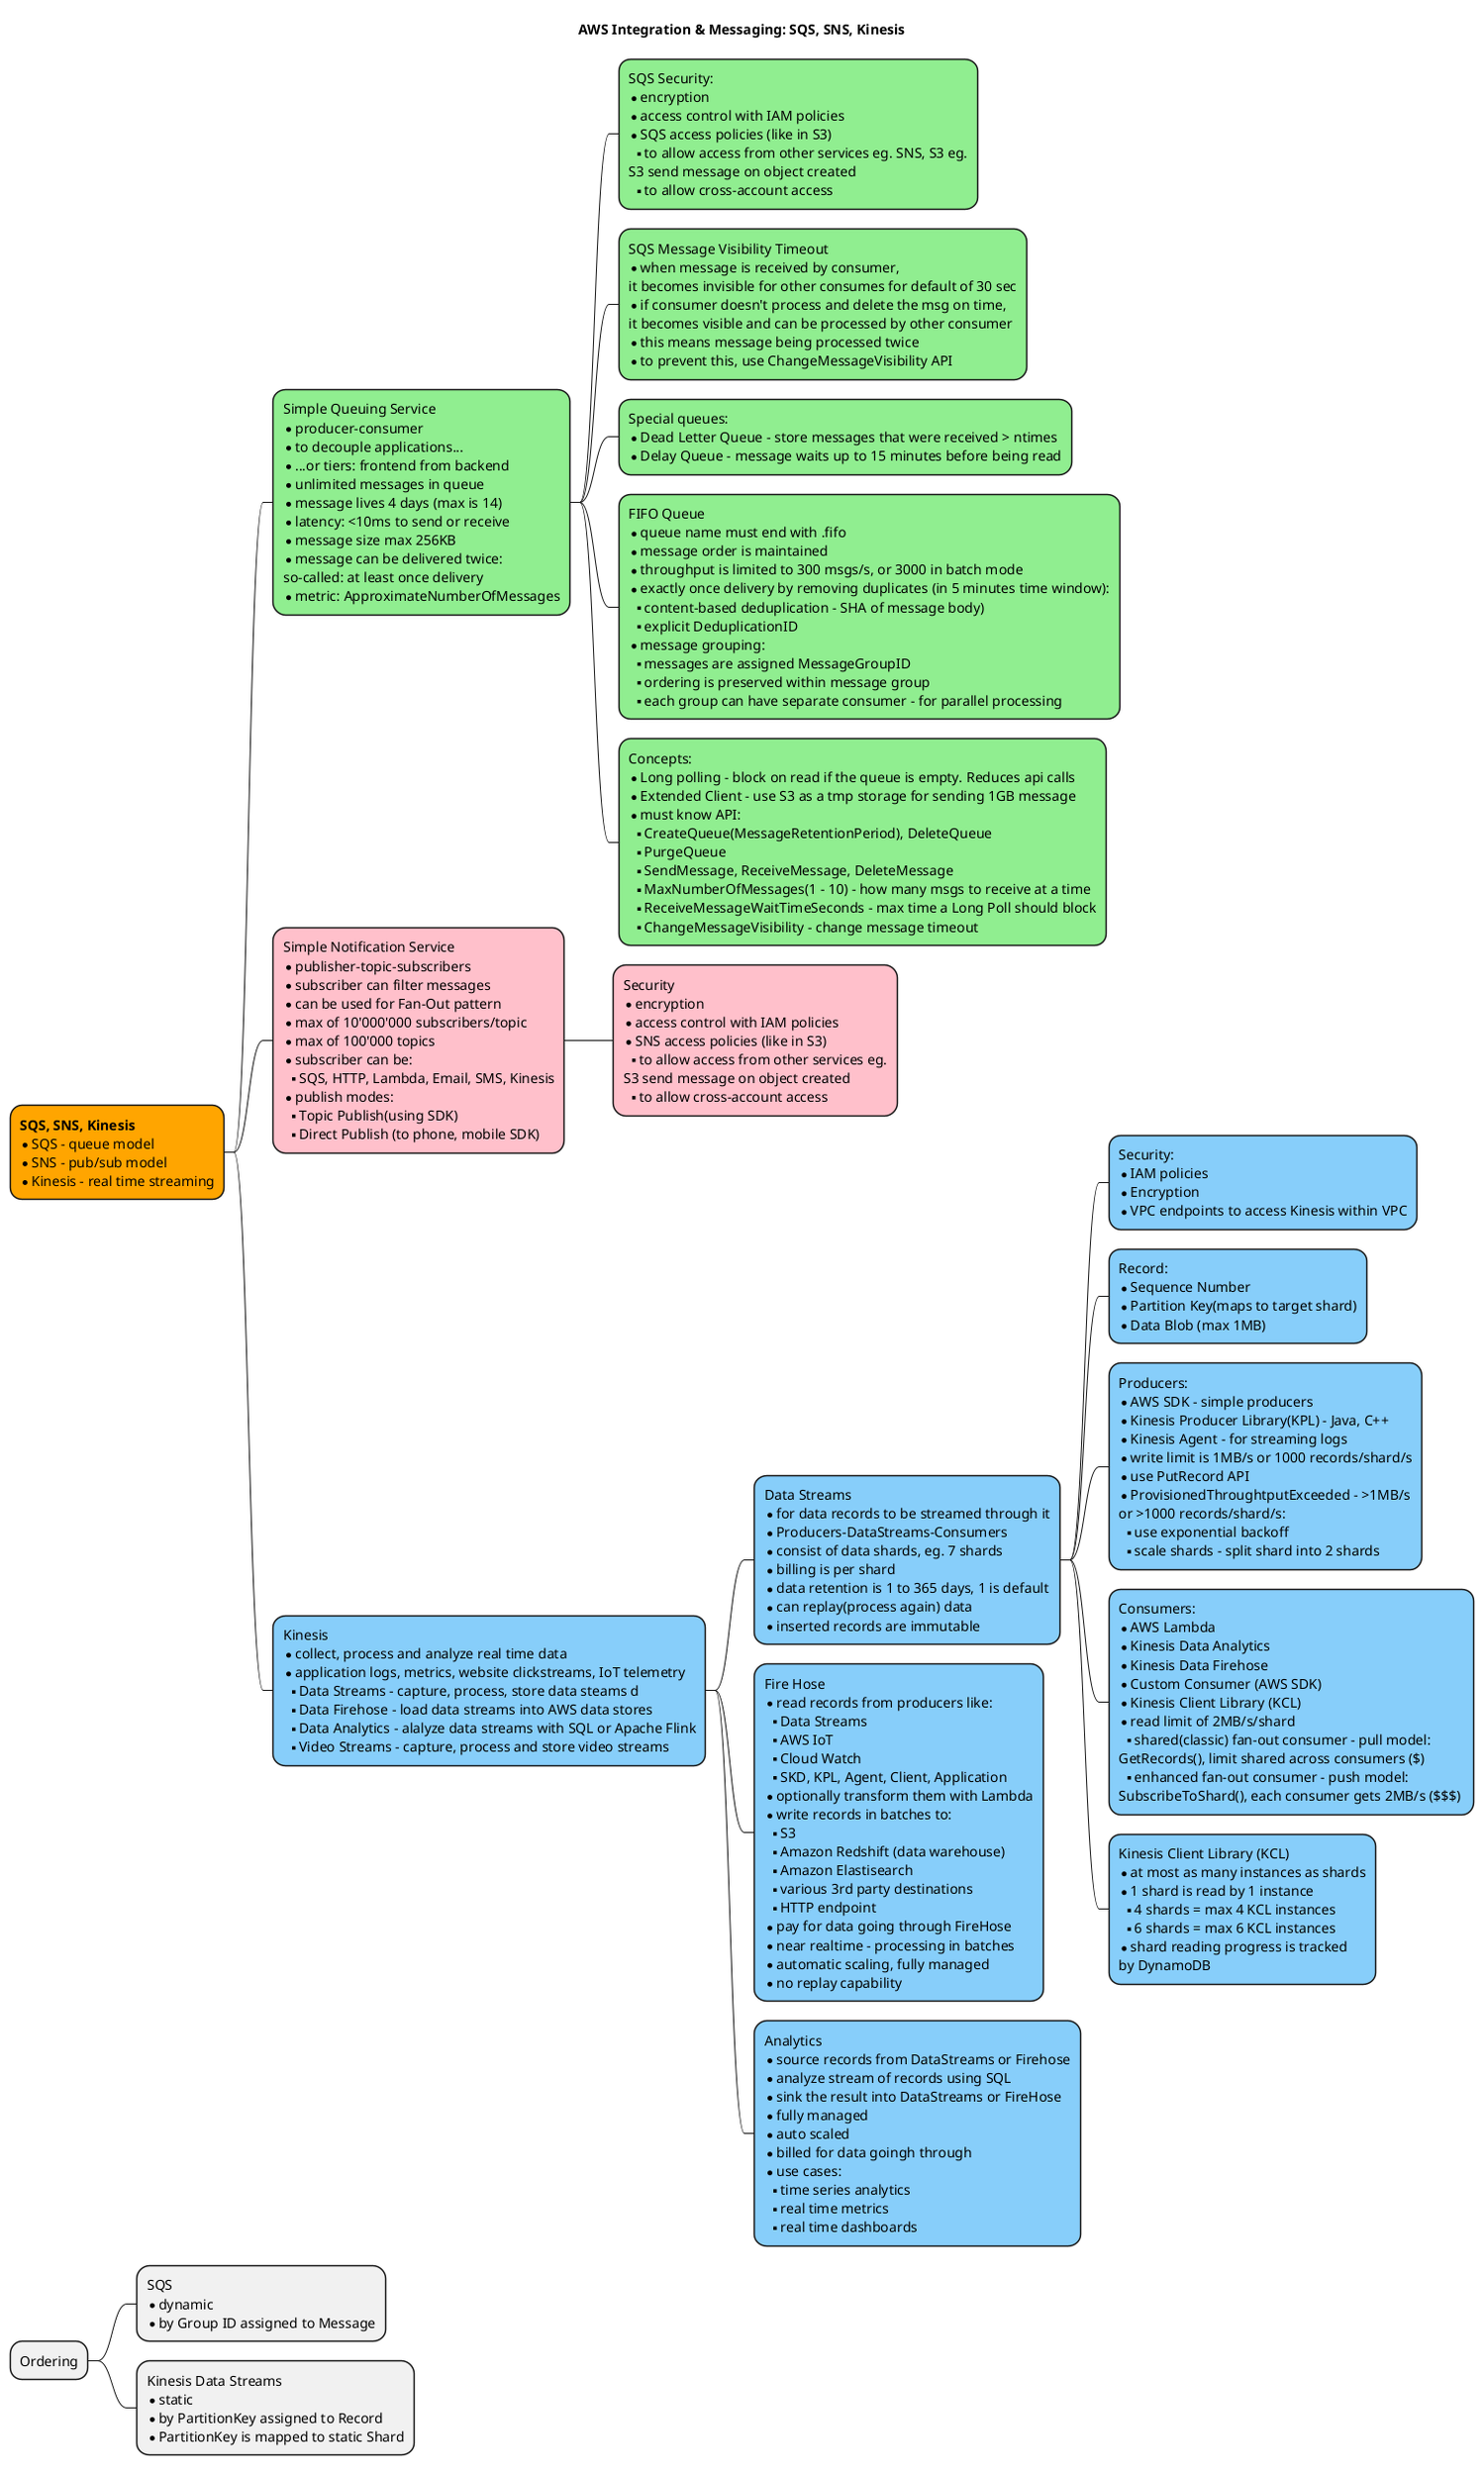 @startmindmap 00-diagram

title AWS Integration & Messaging: SQS, SNS, Kinesis

<style>
mindmapDiagram {
  .sns {
    BackgroundColor Pink
  }
  .orange {
    BackgroundColor orange
  }
  .kinesis {
    BackgroundColor LightSkyBlue
  }
  .sqs {
    BackgroundColor LightGreen
  }
}
</style>


*[#Orange] <b>SQS, SNS, Kinesis\n*SQS - queue model\n*SNS - pub/sub model\n*Kinesis - real time streaming
 * Simple Queuing Service\n*producer-consumer\n*to decouple applications...\n*...or tiers: frontend from backend\n*unlimited messages in queue\n*message lives 4 days (max is 14)\n*latency: <10ms to send or receive\n*message size max 256KB\n*message can be delivered twice:\nso-called: at least once delivery\n*metric: ApproximateNumberOfMessages <<sqs>>
  * SQS Security:\n*encryption\n*access control with IAM policies\n*SQS access policies (like in S3)\n**to allow access from other services eg. SNS, S3 eg.\nS3 send message on object created\n**to allow cross-account access <<sqs>>
  * SQS Message Visibility Timeout\n*when message is received by consumer,\nit becomes invisible for other consumes for default of 30 sec\n*if consumer doesn't process and delete the msg on time,\nit becomes visible and can be processed by other consumer\n*this means message being processed twice\n*to prevent this, use ChangeMessageVisibility API <<sqs>>
  * Special queues:\n*Dead Letter Queue - store messages that were received > ntimes\n*Delay Queue - message waits up to 15 minutes before being read <<sqs>>
  * FIFO Queue\n*queue name must end with .fifo\n*message order is maintained\n*throughput is limited to 300 msgs/s, or 3000 in batch mode\n*exactly once delivery by removing duplicates (in 5 minutes time window):\n**content-based deduplication - SHA of message body)\n**explicit DeduplicationID\n*message grouping:\n**messages are assigned MessageGroupID\n**ordering is preserved within message group\n**each group can have separate consumer - for parallel processing <<sqs>>
  * Concepts:\n*Long polling - block on read if the queue is empty. Reduces api calls\n*Extended Client - use S3 as a tmp storage for sending 1GB message\n*must know API:\n**CreateQueue(MessageRetentionPeriod), DeleteQueue\n**PurgeQueue\n**SendMessage, ReceiveMessage, DeleteMessage\n**MaxNumberOfMessages(1 - 10) - how many msgs to receive at a time\n**ReceiveMessageWaitTimeSeconds - max time a Long Poll should block\n**ChangeMessageVisibility - change message timeout <<sqs>>
 * Simple Notification Service\n*publisher-topic-subscribers\n*subscriber can filter messages\n*can be used for Fan-Out pattern\n*max of 10'000'000 subscribers/topic\n*max of 100'000 topics\n*subscriber can be:\n**SQS, HTTP, Lambda, Email, SMS, Kinesis\n*publish modes:\n**Topic Publish(using SDK)\n**Direct Publish (to phone, mobile SDK) <<sns>>
  * Security\n*encryption\n*access control with IAM policies\n*SNS access policies (like in S3)\n**to allow access from other services eg.\nS3 send message on object created\n**to allow cross-account access <<sns>>
 * Kinesis\n*collect, process and analyze real time data\n*application logs, metrics, website clickstreams, IoT telemetry\n**Data Streams - capture, process, store data steams d\n**Data Firehose - load data streams into AWS data stores\n**Data Analytics - alalyze data streams with SQL or Apache Flink\n**Video Streams - capture, process and store video streams <<kinesis>>
  * Data Streams\n*for data records to be streamed through it\n*Producers-DataStreams-Consumers\n*consist of data shards, eg. 7 shards\n*billing is per shard\n*data retention is 1 to 365 days, 1 is default\n*can replay(process again) data\n*inserted records are immutable <<kinesis>>
   * Security:\n*IAM policies\n*Encryption\n*VPC endpoints to access Kinesis within VPC <<kinesis>>
   * Record:\n*Sequence Number\n*Partition Key(maps to target shard)\n*Data Blob (max 1MB) <<kinesis>>
   * Producers:\n*AWS SDK - simple producers\n*Kinesis Producer Library(KPL) - Java, C++\n*Kinesis Agent - for streaming logs\n*write limit is 1MB/s or 1000 records/shard/s\n*use PutRecord API\n*ProvisionedThroughtputExceeded - >1MB/s\nor >1000 records/shard/s:\n**use exponential backoff\n**scale shards - split shard into 2 shards <<kinesis>>
   * Consumers:\n*AWS Lambda\n*Kinesis Data Analytics\n*Kinesis Data Firehose\n*Custom Consumer (AWS SDK)\n*Kinesis Client Library (KCL)\n*read limit of 2MB/s/shard\n**shared(classic) fan-out consumer - pull model:\nGetRecords(), limit shared across consumers ($)\n**enhanced fan-out consumer - push model:\nSubscribeToShard(), each consumer gets 2MB/s ($$$) <<kinesis>>
   * Kinesis Client Library (KCL)\n*at most as many instances as shards\n*1 shard is read by 1 instance\n**4 shards = max 4 KCL instances\n**6 shards = max 6 KCL instances\n*shard reading progress is tracked\nby DynamoDB <<kinesis>>
  * Fire Hose\n*read records from producers like:\n**Data Streams\n**AWS IoT\n**Cloud Watch\n**SKD, KPL, Agent, Client, Application\n*optionally transform them with Lambda\n*write records in batches to:\n**S3\n**Amazon Redshift (data warehouse)\n**Amazon Elastisearch\n**various 3rd party destinations\n**HTTP endpoint\n*pay for data going through FireHose\n*near realtime - processing in batches\n*automatic scaling, fully managed\n*no replay capability <<kinesis>>
  * Analytics\n*source records from DataStreams or Firehose\n*analyze stream of records using SQL\n*sink the result into DataStreams or FireHose\n*fully managed\n*auto scaled\n*billed for data goingh through\n*use cases:\n**time series analytics\n**real time metrics\n** real time dashboards <<kinesis>>
* Ordering
 * SQS\n*dynamic\n*by Group ID assigned to Message
 * Kinesis Data Streams\n*static\n*by PartitionKey assigned to Record\n*PartitionKey is mapped to static Shard
@endmindmap
